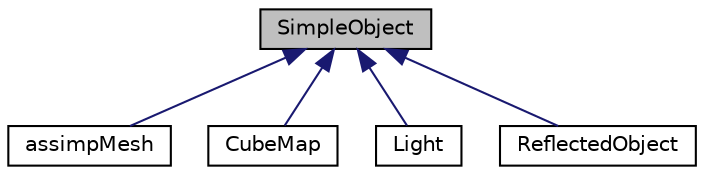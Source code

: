 digraph "SimpleObject"
{
  edge [fontname="Helvetica",fontsize="10",labelfontname="Helvetica",labelfontsize="10"];
  node [fontname="Helvetica",fontsize="10",shape=record];
  Node1 [label="SimpleObject",height=0.2,width=0.4,color="black", fillcolor="grey75", style="filled" fontcolor="black"];
  Node1 -> Node2 [dir="back",color="midnightblue",fontsize="10",style="solid",fontname="Helvetica"];
  Node2 [label="assimpMesh",height=0.2,width=0.4,color="black", fillcolor="white", style="filled",URL="$classassimp_mesh.html"];
  Node1 -> Node3 [dir="back",color="midnightblue",fontsize="10",style="solid",fontname="Helvetica"];
  Node3 [label="CubeMap",height=0.2,width=0.4,color="black", fillcolor="white", style="filled",URL="$class_cube_map.html"];
  Node1 -> Node4 [dir="back",color="midnightblue",fontsize="10",style="solid",fontname="Helvetica"];
  Node4 [label="Light",height=0.2,width=0.4,color="black", fillcolor="white", style="filled",URL="$class_light.html"];
  Node1 -> Node5 [dir="back",color="midnightblue",fontsize="10",style="solid",fontname="Helvetica"];
  Node5 [label="ReflectedObject",height=0.2,width=0.4,color="black", fillcolor="white", style="filled",URL="$class_reflected_object.html"];
}
